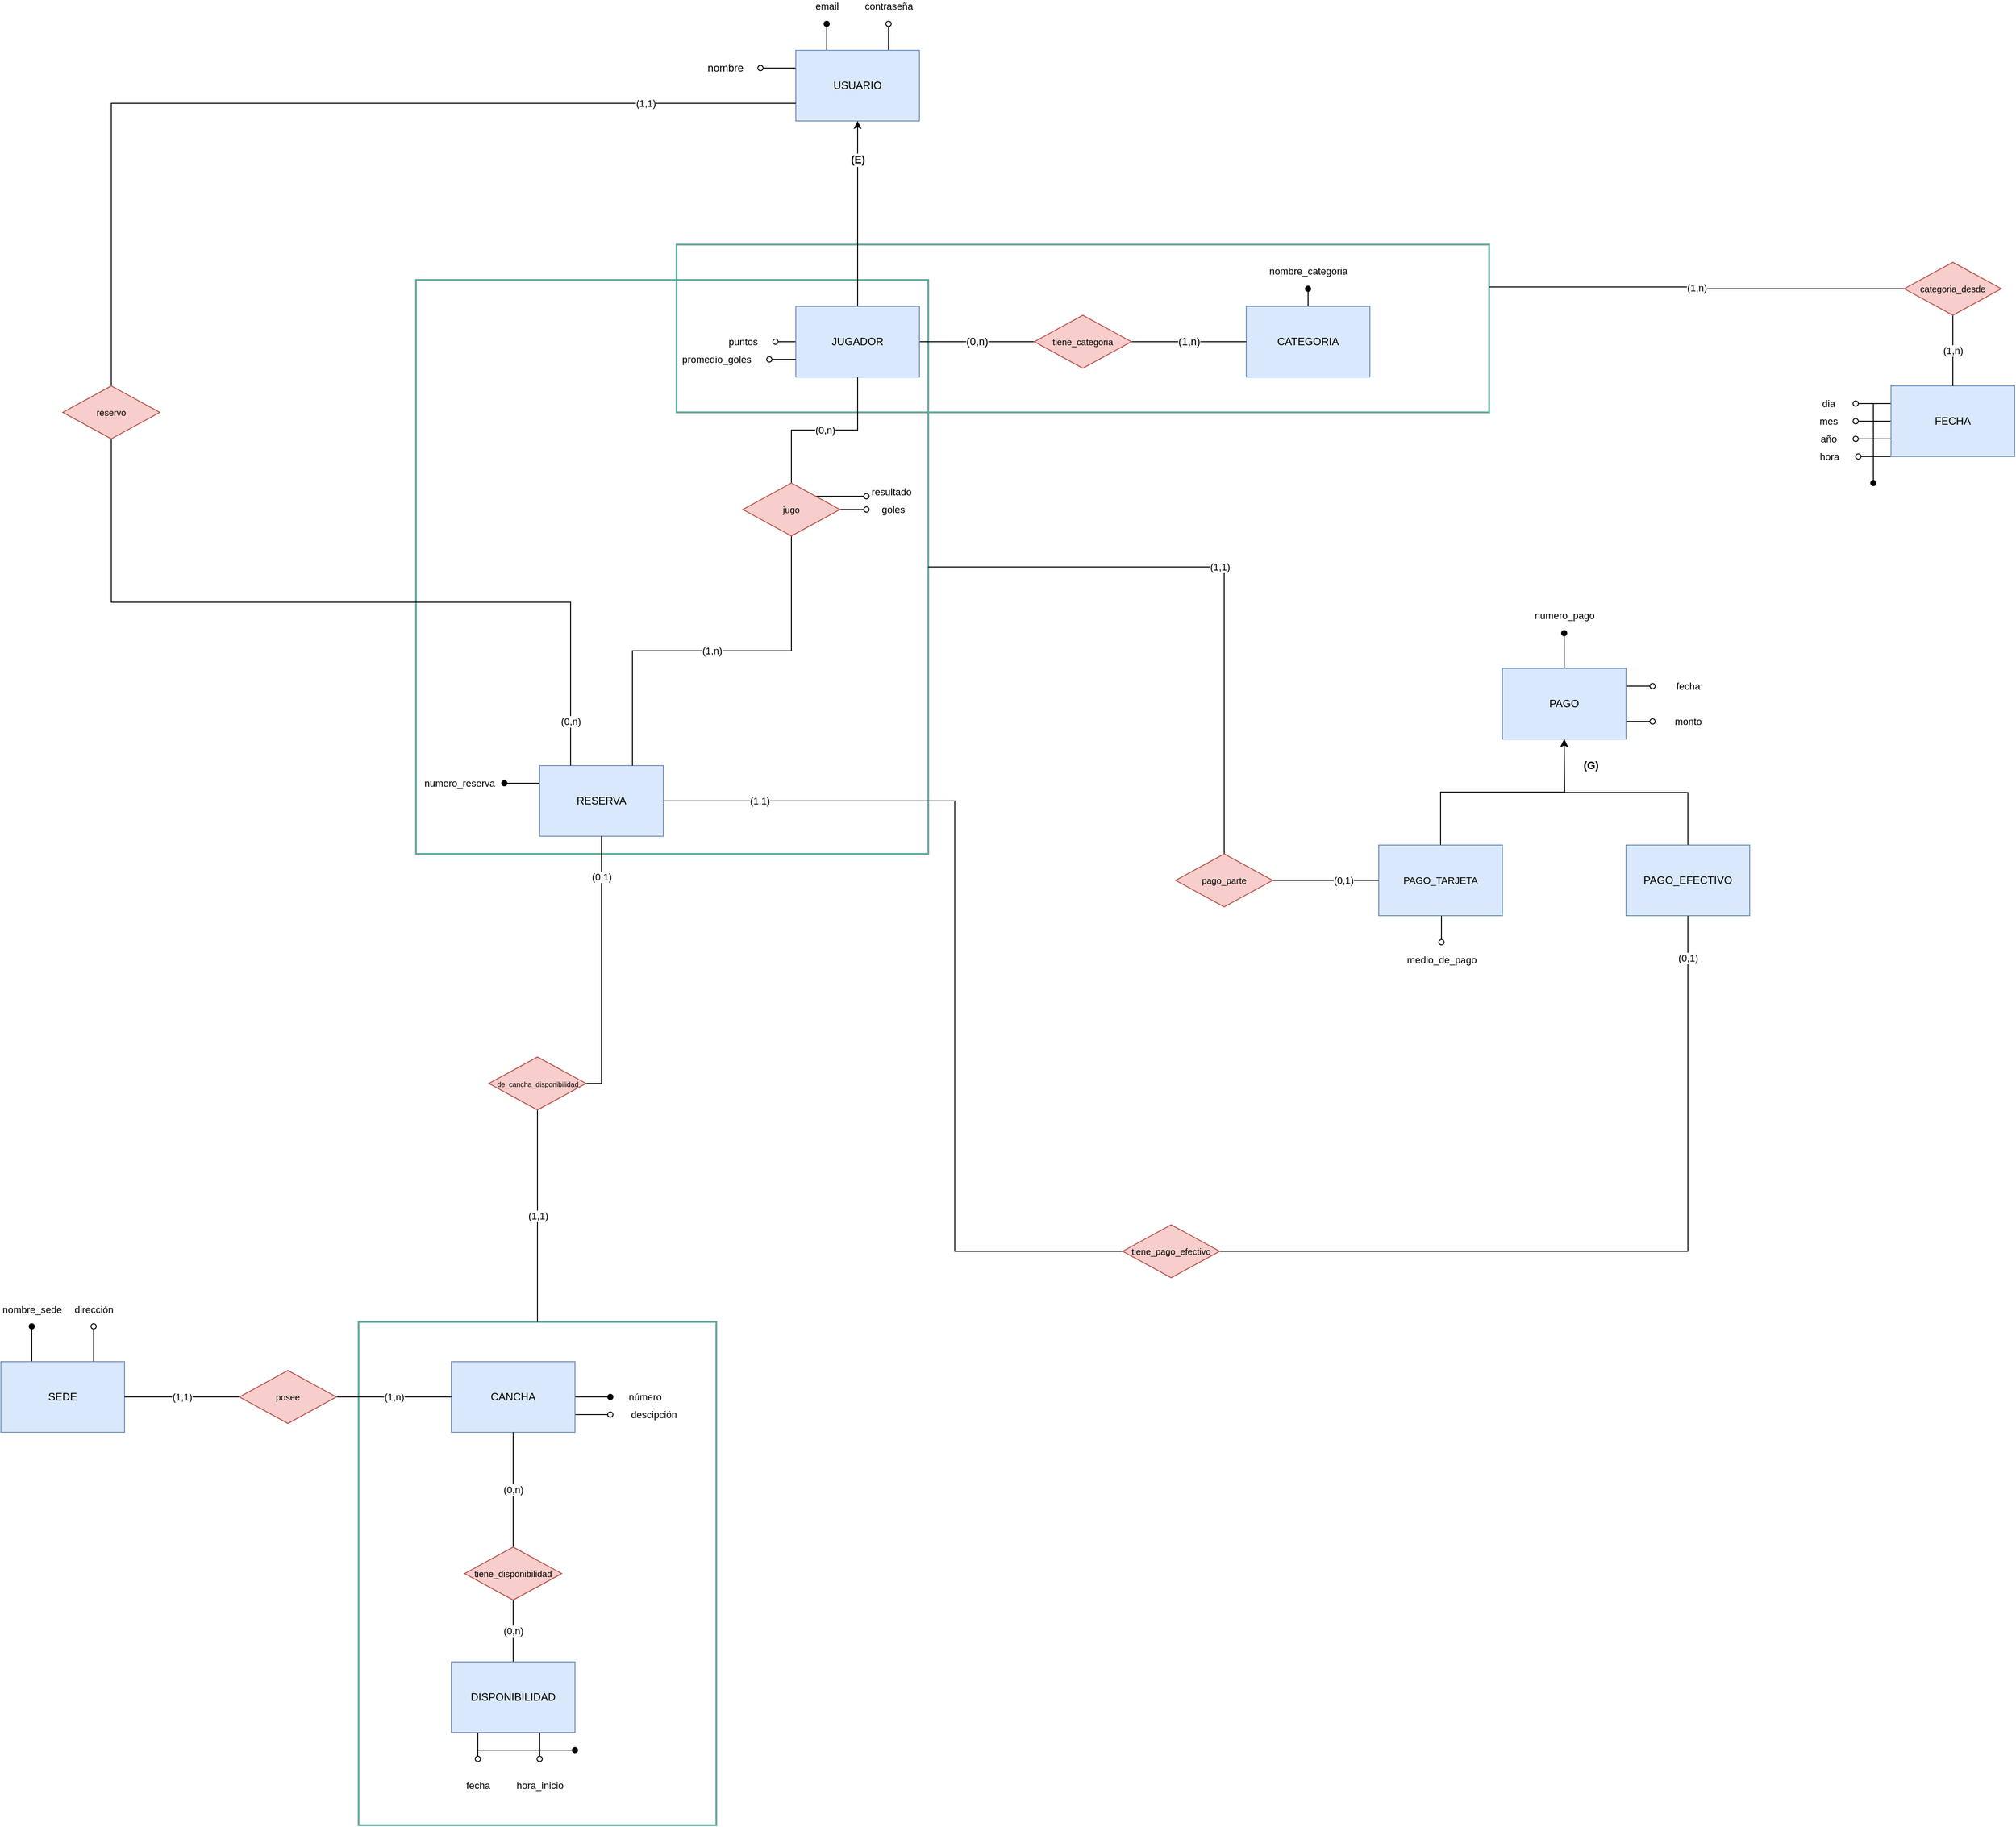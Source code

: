 <mxfile version="13.8.0" type="device"><diagram id="R2lEEEUBdFMjLlhIrx00" name="Page-1"><mxGraphModel dx="2881" dy="2127" grid="1" gridSize="10" guides="1" tooltips="1" connect="1" arrows="1" fold="1" page="1" pageScale="1" pageWidth="850" pageHeight="1100" background="#FFFFFF" math="0" shadow="0" extFonts="Permanent Marker^https://fonts.googleapis.com/css?family=Permanent+Marker"><root><mxCell id="0"/><mxCell id="1" parent="0"/><mxCell id="BPh5XTCDT2WyI2NIFhle-4" value="" style="rounded=0;whiteSpace=wrap;html=1;fillColor=none;strokeColor=#67AB9F;strokeWidth=2;" parent="1" vertex="1"><mxGeometry x="-65" y="30" width="920" height="190" as="geometry"/></mxCell><mxCell id="Ywkk9bYT6Yz2cY7bNHjs-11" value="" style="rounded=0;whiteSpace=wrap;html=1;strokeWidth=2;fillColor=none;strokeColor=#67AB9F;" parent="1" vertex="1"><mxGeometry x="-360" y="70" width="580" height="650" as="geometry"/></mxCell><mxCell id="kf0vM6OTvhmCCI-m05ix-49" value="" style="rounded=0;whiteSpace=wrap;html=1;fillColor=none;strokeColor=#67AB9F;strokeWidth=2;" parent="1" vertex="1"><mxGeometry x="-425" y="1250" width="405" height="570" as="geometry"/></mxCell><mxCell id="pbBQ82UkwCZ1x_WCsIeZ-78" value="email" style="edgeStyle=orthogonalEdgeStyle;rounded=0;orthogonalLoop=1;jettySize=auto;html=1;exitX=0.25;exitY=0;exitDx=0;exitDy=0;endArrow=oval;endFill=1;" parent="1" source="GshNVaEzF-OYgvFtha6f-1" edge="1"><mxGeometry x="1" y="20" relative="1" as="geometry"><mxPoint x="105" y="-220" as="targetPoint"/><mxPoint x="20" y="-20" as="offset"/></mxGeometry></mxCell><mxCell id="pbBQ82UkwCZ1x_WCsIeZ-79" value="contraseña" style="edgeStyle=orthogonalEdgeStyle;rounded=0;orthogonalLoop=1;jettySize=auto;html=1;exitX=0.75;exitY=0;exitDx=0;exitDy=0;endArrow=oval;endFill=0;" parent="1" source="GshNVaEzF-OYgvFtha6f-1" edge="1"><mxGeometry x="1" y="20" relative="1" as="geometry"><mxPoint x="175" y="-220" as="targetPoint"/><mxPoint x="20" y="-20" as="offset"/></mxGeometry></mxCell><mxCell id="Ldb_s0O-bu9Z8IbybprI-5" value="nombre" style="edgeStyle=orthogonalEdgeStyle;rounded=0;orthogonalLoop=1;jettySize=auto;html=1;exitX=0;exitY=0.25;exitDx=0;exitDy=0;fontSize=12;endArrow=oval;endFill=0;" edge="1" parent="1" source="GshNVaEzF-OYgvFtha6f-1"><mxGeometry x="1" y="40" relative="1" as="geometry"><mxPoint x="30" y="-170" as="targetPoint"/><Array as="points"><mxPoint x="45" y="-170"/></Array><mxPoint x="-40" y="-40" as="offset"/></mxGeometry></mxCell><mxCell id="GshNVaEzF-OYgvFtha6f-1" value="USUARIO" style="whiteSpace=wrap;html=1;align=center;fillColor=#dae8fc;strokeColor=#6c8ebf;" parent="1" vertex="1"><mxGeometry x="70" y="-190" width="140" height="80" as="geometry"/></mxCell><mxCell id="pbBQ82UkwCZ1x_WCsIeZ-85" value="descipción" style="edgeStyle=orthogonalEdgeStyle;rounded=0;orthogonalLoop=1;jettySize=auto;html=1;exitX=1;exitY=0.75;exitDx=0;exitDy=0;endArrow=oval;endFill=0;" parent="1" source="pbBQ82UkwCZ1x_WCsIeZ-7" edge="1"><mxGeometry x="1" y="50" relative="1" as="geometry"><mxPoint x="-140" y="1355" as="targetPoint"/><mxPoint x="50" y="50" as="offset"/></mxGeometry></mxCell><mxCell id="pbBQ82UkwCZ1x_WCsIeZ-86" value="número" style="edgeStyle=orthogonalEdgeStyle;rounded=0;orthogonalLoop=1;jettySize=auto;html=1;exitX=1;exitY=0.5;exitDx=0;exitDy=0;endArrow=oval;endFill=1;" parent="1" source="pbBQ82UkwCZ1x_WCsIeZ-7" edge="1"><mxGeometry x="1" y="40" relative="1" as="geometry"><mxPoint x="-140" y="1335" as="targetPoint"/><mxPoint x="40" y="40" as="offset"/></mxGeometry></mxCell><mxCell id="pbBQ82UkwCZ1x_WCsIeZ-7" value="CANCHA" style="whiteSpace=wrap;html=1;align=center;strokeColor=#6c8ebf;fillColor=#dae8fc;" parent="1" vertex="1"><mxGeometry x="-320" y="1295" width="140" height="80" as="geometry"/></mxCell><mxCell id="pbBQ82UkwCZ1x_WCsIeZ-80" value="nombre_sede" style="edgeStyle=orthogonalEdgeStyle;rounded=0;orthogonalLoop=1;jettySize=auto;html=1;exitX=0.25;exitY=0;exitDx=0;exitDy=0;endArrow=oval;endFill=1;" parent="1" source="pbBQ82UkwCZ1x_WCsIeZ-14" edge="1"><mxGeometry x="1" y="20" relative="1" as="geometry"><mxPoint x="-795" y="1255" as="targetPoint"/><mxPoint x="20" y="-20" as="offset"/></mxGeometry></mxCell><mxCell id="kf0vM6OTvhmCCI-m05ix-2" value="dirección" style="edgeStyle=orthogonalEdgeStyle;rounded=0;orthogonalLoop=1;jettySize=auto;html=1;exitX=0.75;exitY=0;exitDx=0;exitDy=0;endArrow=oval;endFill=0;" parent="1" source="pbBQ82UkwCZ1x_WCsIeZ-14" edge="1"><mxGeometry x="1" y="20" relative="1" as="geometry"><mxPoint x="-725" y="1255" as="targetPoint"/><mxPoint x="20" y="-20" as="offset"/></mxGeometry></mxCell><mxCell id="pbBQ82UkwCZ1x_WCsIeZ-14" value="SEDE" style="whiteSpace=wrap;html=1;align=center;strokeColor=#6c8ebf;fillColor=#dae8fc;" parent="1" vertex="1"><mxGeometry x="-830" y="1295" width="140" height="80" as="geometry"/></mxCell><mxCell id="pbBQ82UkwCZ1x_WCsIeZ-57" value="(1,1)" style="edgeStyle=orthogonalEdgeStyle;rounded=0;orthogonalLoop=1;jettySize=auto;html=1;exitX=0;exitY=0.5;exitDx=0;exitDy=0;entryX=1;entryY=0.5;entryDx=0;entryDy=0;endArrow=none;endFill=0;" parent="1" source="pbBQ82UkwCZ1x_WCsIeZ-56" target="pbBQ82UkwCZ1x_WCsIeZ-14" edge="1"><mxGeometry relative="1" as="geometry"/></mxCell><mxCell id="pbBQ82UkwCZ1x_WCsIeZ-58" value="(1,n)" style="edgeStyle=orthogonalEdgeStyle;rounded=0;orthogonalLoop=1;jettySize=auto;html=1;exitX=1;exitY=0.5;exitDx=0;exitDy=0;entryX=0;entryY=0.5;entryDx=0;entryDy=0;endArrow=none;endFill=0;" parent="1" source="pbBQ82UkwCZ1x_WCsIeZ-56" target="pbBQ82UkwCZ1x_WCsIeZ-7" edge="1"><mxGeometry relative="1" as="geometry"/></mxCell><mxCell id="pbBQ82UkwCZ1x_WCsIeZ-56" value="&lt;font style=&quot;font-size: 10px&quot;&gt;posee&lt;/font&gt;" style="shape=rhombus;perimeter=rhombusPerimeter;whiteSpace=wrap;html=1;align=center;strokeColor=#b85450;fontSize=12;fillColor=#f8cecc;" parent="1" vertex="1"><mxGeometry x="-560" y="1305" width="110" height="60" as="geometry"/></mxCell><mxCell id="BPh5XTCDT2WyI2NIFhle-3" value="nombre_categoria" style="edgeStyle=orthogonalEdgeStyle;rounded=0;orthogonalLoop=1;jettySize=auto;html=1;exitX=0.5;exitY=0;exitDx=0;exitDy=0;endArrow=oval;endFill=1;" parent="1" source="kf0vM6OTvhmCCI-m05ix-7" edge="1"><mxGeometry x="1" y="20" relative="1" as="geometry"><mxPoint x="650" y="80" as="targetPoint"/><mxPoint x="20" y="-20" as="offset"/></mxGeometry></mxCell><mxCell id="kf0vM6OTvhmCCI-m05ix-7" value="CATEGORIA" style="whiteSpace=wrap;html=1;align=center;fillColor=#dae8fc;strokeColor=#6c8ebf;" parent="1" vertex="1"><mxGeometry x="580" y="100" width="140" height="80" as="geometry"/></mxCell><mxCell id="Ldb_s0O-bu9Z8IbybprI-6" value="(1,n)" style="edgeStyle=orthogonalEdgeStyle;rounded=0;orthogonalLoop=1;jettySize=auto;html=1;exitX=1;exitY=0.5;exitDx=0;exitDy=0;entryX=0;entryY=0.5;entryDx=0;entryDy=0;endArrow=none;endFill=0;fontSize=12;" edge="1" parent="1" source="kf0vM6OTvhmCCI-m05ix-11" target="kf0vM6OTvhmCCI-m05ix-7"><mxGeometry relative="1" as="geometry"/></mxCell><mxCell id="Ldb_s0O-bu9Z8IbybprI-7" value="(0,n)" style="edgeStyle=orthogonalEdgeStyle;rounded=0;orthogonalLoop=1;jettySize=auto;html=1;exitX=0;exitY=0.5;exitDx=0;exitDy=0;entryX=1;entryY=0.5;entryDx=0;entryDy=0;endArrow=none;endFill=0;fontSize=12;" edge="1" parent="1" source="kf0vM6OTvhmCCI-m05ix-11" target="Ldb_s0O-bu9Z8IbybprI-3"><mxGeometry relative="1" as="geometry"/></mxCell><mxCell id="kf0vM6OTvhmCCI-m05ix-11" value="&lt;font style=&quot;font-size: 10px&quot;&gt;tiene_categoria&lt;/font&gt;" style="shape=rhombus;perimeter=rhombusPerimeter;whiteSpace=wrap;html=1;align=center;strokeColor=#b85450;fontSize=12;fillColor=#f8cecc;" parent="1" vertex="1"><mxGeometry x="340" y="110" width="110" height="60" as="geometry"/></mxCell><mxCell id="kf0vM6OTvhmCCI-m05ix-20" value="mes" style="edgeStyle=orthogonalEdgeStyle;rounded=0;orthogonalLoop=1;jettySize=auto;html=1;exitX=0;exitY=0.5;exitDx=0;exitDy=0;endArrow=oval;endFill=0;" parent="1" source="kf0vM6OTvhmCCI-m05ix-12" edge="1"><mxGeometry x="1" y="30" relative="1" as="geometry"><mxPoint x="1270" y="230" as="targetPoint"/><mxPoint x="-30" y="-30" as="offset"/></mxGeometry></mxCell><mxCell id="Ldb_s0O-bu9Z8IbybprI-13" value="dia" style="edgeStyle=orthogonalEdgeStyle;rounded=0;orthogonalLoop=1;jettySize=auto;html=1;exitX=0;exitY=0.25;exitDx=0;exitDy=0;endArrow=oval;endFill=0;fontSize=11;" edge="1" parent="1" source="kf0vM6OTvhmCCI-m05ix-12"><mxGeometry x="1" y="30" relative="1" as="geometry"><mxPoint x="1270" y="210" as="targetPoint"/><mxPoint x="-30" y="-30" as="offset"/></mxGeometry></mxCell><mxCell id="Ldb_s0O-bu9Z8IbybprI-14" value="año" style="edgeStyle=orthogonalEdgeStyle;rounded=0;orthogonalLoop=1;jettySize=auto;html=1;exitX=0;exitY=0.75;exitDx=0;exitDy=0;endArrow=oval;endFill=0;fontSize=11;" edge="1" parent="1" source="kf0vM6OTvhmCCI-m05ix-12"><mxGeometry x="1" y="30" relative="1" as="geometry"><mxPoint x="1270" y="250" as="targetPoint"/><mxPoint x="-30" y="-30" as="offset"/></mxGeometry></mxCell><mxCell id="Ldb_s0O-bu9Z8IbybprI-16" value="hora" style="edgeStyle=orthogonalEdgeStyle;rounded=0;orthogonalLoop=1;jettySize=auto;html=1;exitX=0;exitY=1;exitDx=0;exitDy=0;endArrow=oval;endFill=0;fontSize=11;" edge="1" parent="1" source="kf0vM6OTvhmCCI-m05ix-12"><mxGeometry x="1" y="33" relative="1" as="geometry"><mxPoint x="1273" y="270" as="targetPoint"/><mxPoint x="1303" y="270" as="sourcePoint"/><mxPoint x="-33" y="-33" as="offset"/></mxGeometry></mxCell><mxCell id="kf0vM6OTvhmCCI-m05ix-12" value="FECHA" style="whiteSpace=wrap;html=1;align=center;strokeColor=#6c8ebf;fillColor=#dae8fc;" parent="1" vertex="1"><mxGeometry x="1310" y="190" width="140" height="80" as="geometry"/></mxCell><mxCell id="kf0vM6OTvhmCCI-m05ix-31" value="numero_reserva" style="edgeStyle=orthogonalEdgeStyle;rounded=0;orthogonalLoop=1;jettySize=auto;html=1;exitX=0;exitY=0.25;exitDx=0;exitDy=0;endArrow=oval;endFill=1;" parent="1" source="kf0vM6OTvhmCCI-m05ix-19" edge="1"><mxGeometry x="1" y="50" relative="1" as="geometry"><mxPoint x="-260" y="640" as="targetPoint"/><mxPoint x="-50" y="-50" as="offset"/></mxGeometry></mxCell><mxCell id="kf0vM6OTvhmCCI-m05ix-19" value="RESERVA" style="whiteSpace=wrap;html=1;align=center;strokeColor=#6c8ebf;fillColor=#dae8fc;" parent="1" vertex="1"><mxGeometry x="-220" y="620" width="140" height="80" as="geometry"/></mxCell><mxCell id="kf0vM6OTvhmCCI-m05ix-23" value="(1,1)" style="edgeStyle=orthogonalEdgeStyle;rounded=0;orthogonalLoop=1;jettySize=auto;html=1;entryX=0;entryY=0.75;entryDx=0;entryDy=0;endArrow=none;endFill=0;" parent="1" source="kf0vM6OTvhmCCI-m05ix-21" target="GshNVaEzF-OYgvFtha6f-1" edge="1"><mxGeometry x="0.69" relative="1" as="geometry"><Array as="points"><mxPoint x="-705" y="-130"/></Array><mxPoint x="-1" as="offset"/></mxGeometry></mxCell><mxCell id="kf0vM6OTvhmCCI-m05ix-30" value="(0,n)" style="edgeStyle=orthogonalEdgeStyle;rounded=0;orthogonalLoop=1;jettySize=auto;html=1;exitX=0.5;exitY=1;exitDx=0;exitDy=0;entryX=0.25;entryY=0;entryDx=0;entryDy=0;endArrow=none;endFill=0;" parent="1" source="kf0vM6OTvhmCCI-m05ix-21" target="kf0vM6OTvhmCCI-m05ix-19" edge="1"><mxGeometry x="0.888" relative="1" as="geometry"><mxPoint as="offset"/></mxGeometry></mxCell><mxCell id="kf0vM6OTvhmCCI-m05ix-21" value="&lt;font style=&quot;font-size: 10px&quot;&gt;reservo&lt;/font&gt;" style="shape=rhombus;perimeter=rhombusPerimeter;whiteSpace=wrap;html=1;align=center;strokeColor=#b85450;fontSize=12;fillColor=#f8cecc;" parent="1" vertex="1"><mxGeometry x="-760" y="190" width="110" height="60" as="geometry"/></mxCell><mxCell id="kf0vM6OTvhmCCI-m05ix-27" value="(0,n)" style="edgeStyle=orthogonalEdgeStyle;rounded=0;orthogonalLoop=1;jettySize=auto;html=1;entryX=0.5;entryY=1;entryDx=0;entryDy=0;endArrow=none;endFill=0;" parent="1" source="kf0vM6OTvhmCCI-m05ix-26" target="Ldb_s0O-bu9Z8IbybprI-3" edge="1"><mxGeometry relative="1" as="geometry"><mxPoint x="10.0" y="380.0" as="targetPoint"/></mxGeometry></mxCell><mxCell id="kf0vM6OTvhmCCI-m05ix-28" value="(1,n)" style="edgeStyle=orthogonalEdgeStyle;rounded=0;orthogonalLoop=1;jettySize=auto;html=1;exitX=0.5;exitY=1;exitDx=0;exitDy=0;entryX=0.75;entryY=0;entryDx=0;entryDy=0;endArrow=none;endFill=0;" parent="1" source="kf0vM6OTvhmCCI-m05ix-26" target="kf0vM6OTvhmCCI-m05ix-19" edge="1"><mxGeometry relative="1" as="geometry"/></mxCell><mxCell id="kf0vM6OTvhmCCI-m05ix-37" value="goles" style="edgeStyle=orthogonalEdgeStyle;rounded=0;orthogonalLoop=1;jettySize=auto;html=1;exitX=1;exitY=0.5;exitDx=0;exitDy=0;endArrow=oval;endFill=0;" parent="1" source="kf0vM6OTvhmCCI-m05ix-26" edge="1"><mxGeometry x="1" y="30" relative="1" as="geometry"><mxPoint x="150" y="330" as="targetPoint"/><mxPoint x="30" y="30" as="offset"/></mxGeometry></mxCell><mxCell id="kf0vM6OTvhmCCI-m05ix-38" value="resultado" style="edgeStyle=orthogonalEdgeStyle;rounded=0;orthogonalLoop=1;jettySize=auto;html=1;exitX=1;exitY=0;exitDx=0;exitDy=0;endArrow=oval;endFill=0;" parent="1" source="kf0vM6OTvhmCCI-m05ix-26" edge="1"><mxGeometry x="1" y="30" relative="1" as="geometry"><mxPoint x="150" y="315" as="targetPoint"/><mxPoint x="30" y="25" as="offset"/></mxGeometry></mxCell><mxCell id="kf0vM6OTvhmCCI-m05ix-26" value="&lt;span style=&quot;font-size: 10px&quot;&gt;jugo&lt;/span&gt;" style="shape=rhombus;perimeter=rhombusPerimeter;whiteSpace=wrap;html=1;align=center;strokeColor=#b85450;fontSize=12;fillColor=#f8cecc;" parent="1" vertex="1"><mxGeometry x="10" y="300" width="110" height="60" as="geometry"/></mxCell><mxCell id="kf0vM6OTvhmCCI-m05ix-41" value="fecha" style="edgeStyle=orthogonalEdgeStyle;rounded=0;orthogonalLoop=1;jettySize=auto;html=1;exitX=0.25;exitY=1;exitDx=0;exitDy=0;endArrow=oval;endFill=0;" parent="1" source="kf0vM6OTvhmCCI-m05ix-39" edge="1"><mxGeometry x="1" y="30" relative="1" as="geometry"><mxPoint x="-290" y="1745" as="targetPoint"/><mxPoint x="-30" y="30" as="offset"/></mxGeometry></mxCell><mxCell id="kf0vM6OTvhmCCI-m05ix-42" value="hora_inicio" style="edgeStyle=orthogonalEdgeStyle;rounded=0;orthogonalLoop=1;jettySize=auto;html=1;exitX=0.75;exitY=1;exitDx=0;exitDy=0;endArrow=oval;endFill=0;" parent="1" source="kf0vM6OTvhmCCI-m05ix-39" edge="1"><mxGeometry x="1" y="30" relative="1" as="geometry"><mxPoint x="-220" y="1745" as="targetPoint"/><mxPoint x="-30" y="30" as="offset"/></mxGeometry></mxCell><mxCell id="kf0vM6OTvhmCCI-m05ix-47" value="(0,n)" style="edgeStyle=orthogonalEdgeStyle;rounded=0;orthogonalLoop=1;jettySize=auto;html=1;entryX=0.5;entryY=1;entryDx=0;entryDy=0;endArrow=none;endFill=0;" parent="1" source="kf0vM6OTvhmCCI-m05ix-39" target="kf0vM6OTvhmCCI-m05ix-43" edge="1"><mxGeometry relative="1" as="geometry"/></mxCell><mxCell id="kf0vM6OTvhmCCI-m05ix-39" value="DISPONIBILIDAD" style="whiteSpace=wrap;html=1;align=center;strokeColor=#6c8ebf;fillColor=#dae8fc;" parent="1" vertex="1"><mxGeometry x="-320" y="1635" width="140" height="80" as="geometry"/></mxCell><mxCell id="kf0vM6OTvhmCCI-m05ix-45" value="(0,n)" style="edgeStyle=orthogonalEdgeStyle;rounded=0;orthogonalLoop=1;jettySize=auto;html=1;entryX=0.5;entryY=1;entryDx=0;entryDy=0;endArrow=none;endFill=0;" parent="1" source="kf0vM6OTvhmCCI-m05ix-43" target="pbBQ82UkwCZ1x_WCsIeZ-7" edge="1"><mxGeometry relative="1" as="geometry"/></mxCell><mxCell id="kf0vM6OTvhmCCI-m05ix-43" value="&lt;span style=&quot;font-size: 10px&quot;&gt;tiene_disponibilidad&lt;/span&gt;" style="shape=rhombus;perimeter=rhombusPerimeter;whiteSpace=wrap;html=1;align=center;strokeColor=#b85450;fontSize=12;fillColor=#f8cecc;" parent="1" vertex="1"><mxGeometry x="-305" y="1505" width="110" height="60" as="geometry"/></mxCell><mxCell id="kf0vM6OTvhmCCI-m05ix-51" value="(0,1)" style="edgeStyle=orthogonalEdgeStyle;rounded=0;orthogonalLoop=1;jettySize=auto;html=1;entryX=0.5;entryY=1;entryDx=0;entryDy=0;endArrow=none;endFill=0;exitX=1;exitY=0.5;exitDx=0;exitDy=0;" parent="1" source="kf0vM6OTvhmCCI-m05ix-48" target="kf0vM6OTvhmCCI-m05ix-19" edge="1"><mxGeometry x="0.692" relative="1" as="geometry"><Array as="points"><mxPoint x="-150" y="980"/></Array><mxPoint as="offset"/></mxGeometry></mxCell><mxCell id="Ldb_s0O-bu9Z8IbybprI-21" value="(1,1)" style="edgeStyle=orthogonalEdgeStyle;rounded=0;orthogonalLoop=1;jettySize=auto;html=1;exitX=0.5;exitY=1;exitDx=0;exitDy=0;entryX=0.5;entryY=0;entryDx=0;entryDy=0;endArrow=none;endFill=0;fontSize=11;" edge="1" parent="1" source="kf0vM6OTvhmCCI-m05ix-48" target="kf0vM6OTvhmCCI-m05ix-49"><mxGeometry relative="1" as="geometry"><Array as="points"><mxPoint x="-222" y="1030"/><mxPoint x="-222" y="1030"/></Array></mxGeometry></mxCell><mxCell id="kf0vM6OTvhmCCI-m05ix-48" value="&lt;font style=&quot;font-size: 8px&quot;&gt;de_cancha_disponibilidad&lt;/font&gt;" style="shape=rhombus;perimeter=rhombusPerimeter;whiteSpace=wrap;html=1;align=center;strokeColor=#b85450;fontSize=12;fillColor=#f8cecc;" parent="1" vertex="1"><mxGeometry x="-277.5" y="950" width="110" height="60" as="geometry"/></mxCell><mxCell id="BPh5XTCDT2WyI2NIFhle-2" value="" style="endArrow=oval;html=1;endFill=1;" parent="1" edge="1"><mxGeometry width="50" height="50" relative="1" as="geometry"><mxPoint x="-290" y="1735" as="sourcePoint"/><mxPoint x="-180" y="1735" as="targetPoint"/></mxGeometry></mxCell><mxCell id="BPh5XTCDT2WyI2NIFhle-8" value="(1,n)" style="edgeStyle=orthogonalEdgeStyle;rounded=0;orthogonalLoop=1;jettySize=auto;html=1;entryX=0.5;entryY=0;entryDx=0;entryDy=0;endArrow=none;endFill=0;" parent="1" source="BPh5XTCDT2WyI2NIFhle-7" target="kf0vM6OTvhmCCI-m05ix-12" edge="1"><mxGeometry relative="1" as="geometry"/></mxCell><mxCell id="BPh5XTCDT2WyI2NIFhle-9" value="(1,n)" style="edgeStyle=orthogonalEdgeStyle;rounded=0;orthogonalLoop=1;jettySize=auto;html=1;entryX=1;entryY=0.25;entryDx=0;entryDy=0;endArrow=none;endFill=0;" parent="1" source="BPh5XTCDT2WyI2NIFhle-7" target="BPh5XTCDT2WyI2NIFhle-4" edge="1"><mxGeometry relative="1" as="geometry"><Array as="points"><mxPoint x="1090" y="80"/><mxPoint x="1090" y="78"/><mxPoint x="855" y="78"/></Array></mxGeometry></mxCell><mxCell id="BPh5XTCDT2WyI2NIFhle-7" value="&lt;span style=&quot;font-size: 10px&quot;&gt;categoria_desde&lt;/span&gt;" style="shape=rhombus;perimeter=rhombusPerimeter;whiteSpace=wrap;html=1;align=center;strokeColor=#b85450;fontSize=12;fillColor=#f8cecc;" parent="1" vertex="1"><mxGeometry x="1325" y="50" width="110" height="60" as="geometry"/></mxCell><mxCell id="Ywkk9bYT6Yz2cY7bNHjs-7" value="numero_pago" style="edgeStyle=orthogonalEdgeStyle;rounded=0;orthogonalLoop=1;jettySize=auto;html=1;exitX=0.5;exitY=0;exitDx=0;exitDy=0;endArrow=oval;endFill=1;" parent="1" source="Ywkk9bYT6Yz2cY7bNHjs-1" edge="1"><mxGeometry x="1" y="20" relative="1" as="geometry"><mxPoint x="939.941" y="470" as="targetPoint"/><mxPoint x="20" y="-20" as="offset"/></mxGeometry></mxCell><mxCell id="Ywkk9bYT6Yz2cY7bNHjs-17" value="fecha" style="edgeStyle=orthogonalEdgeStyle;rounded=0;orthogonalLoop=1;jettySize=auto;html=1;exitX=1;exitY=0.25;exitDx=0;exitDy=0;endArrow=oval;endFill=0;strokeWidth=1;" parent="1" source="Ywkk9bYT6Yz2cY7bNHjs-1" edge="1"><mxGeometry x="1" y="40" relative="1" as="geometry"><mxPoint x="1040" y="530" as="targetPoint"/><mxPoint x="40" y="40" as="offset"/></mxGeometry></mxCell><mxCell id="Ywkk9bYT6Yz2cY7bNHjs-19" value="monto" style="edgeStyle=orthogonalEdgeStyle;rounded=0;orthogonalLoop=1;jettySize=auto;html=1;exitX=1;exitY=0.75;exitDx=0;exitDy=0;endArrow=oval;endFill=0;strokeWidth=1;" parent="1" source="Ywkk9bYT6Yz2cY7bNHjs-1" edge="1"><mxGeometry x="1" y="40" relative="1" as="geometry"><mxPoint x="1040" y="570" as="targetPoint"/><mxPoint x="40" y="40" as="offset"/></mxGeometry></mxCell><mxCell id="Ywkk9bYT6Yz2cY7bNHjs-1" value="PAGO" style="whiteSpace=wrap;html=1;align=center;strokeColor=#6c8ebf;fillColor=#dae8fc;" parent="1" vertex="1"><mxGeometry x="870" y="510" width="140" height="80" as="geometry"/></mxCell><mxCell id="g793X1_4cLPL2fpCun10-4" style="edgeStyle=orthogonalEdgeStyle;rounded=0;orthogonalLoop=1;jettySize=auto;html=1;exitX=0.5;exitY=0;exitDx=0;exitDy=0;entryX=0.5;entryY=1;entryDx=0;entryDy=0;" parent="1" source="Ywkk9bYT6Yz2cY7bNHjs-2" target="Ywkk9bYT6Yz2cY7bNHjs-1" edge="1"><mxGeometry relative="1" as="geometry"/></mxCell><mxCell id="Ldb_s0O-bu9Z8IbybprI-34" value="medio_de_pago" style="edgeStyle=orthogonalEdgeStyle;rounded=0;orthogonalLoop=1;jettySize=auto;html=1;exitX=0.5;exitY=1;exitDx=0;exitDy=0;endArrow=oval;endFill=0;fontSize=11;" edge="1" parent="1" source="Ywkk9bYT6Yz2cY7bNHjs-2"><mxGeometry x="1" y="20" relative="1" as="geometry"><mxPoint x="801" y="820" as="targetPoint"/><mxPoint x="-20" y="20" as="offset"/></mxGeometry></mxCell><mxCell id="Ywkk9bYT6Yz2cY7bNHjs-2" value="&lt;font style=&quot;font-size: 11px&quot;&gt;PAGO_TARJETA&lt;/font&gt;" style="whiteSpace=wrap;html=1;align=center;strokeColor=#6c8ebf;fillColor=#dae8fc;" parent="1" vertex="1"><mxGeometry x="730" y="710" width="140" height="80" as="geometry"/></mxCell><mxCell id="Ywkk9bYT6Yz2cY7bNHjs-6" value="(G)" style="text;html=1;align=center;verticalAlign=middle;resizable=0;points=[];autosize=1;fontStyle=1" parent="1" vertex="1"><mxGeometry x="955" y="610" width="30" height="20" as="geometry"/></mxCell><mxCell id="Ywkk9bYT6Yz2cY7bNHjs-29" value="(1,1)" style="edgeStyle=orthogonalEdgeStyle;rounded=0;orthogonalLoop=1;jettySize=auto;html=1;exitX=0;exitY=0.5;exitDx=0;exitDy=0;entryX=1;entryY=0.5;entryDx=0;entryDy=0;endArrow=none;endFill=0;strokeWidth=1;" parent="1" source="Ywkk9bYT6Yz2cY7bNHjs-27" target="kf0vM6OTvhmCCI-m05ix-19" edge="1"><mxGeometry x="0.789" relative="1" as="geometry"><mxPoint as="offset"/><Array as="points"><mxPoint x="250" y="1170"/><mxPoint x="250" y="660"/></Array></mxGeometry></mxCell><mxCell id="g793X1_4cLPL2fpCun10-10" value="(0,1)" style="edgeStyle=orthogonalEdgeStyle;rounded=0;orthogonalLoop=1;jettySize=auto;html=1;exitX=1;exitY=0.5;exitDx=0;exitDy=0;entryX=0.5;entryY=1;entryDx=0;entryDy=0;endArrow=none;endFill=0;" parent="1" source="Ywkk9bYT6Yz2cY7bNHjs-27" target="Ywkk9bYT6Yz2cY7bNHjs-35" edge="1"><mxGeometry x="0.895" relative="1" as="geometry"><mxPoint as="offset"/></mxGeometry></mxCell><mxCell id="Ywkk9bYT6Yz2cY7bNHjs-27" value="&lt;span style=&quot;font-size: 10px&quot;&gt;tiene_pago_efectivo&lt;/span&gt;" style="shape=rhombus;perimeter=rhombusPerimeter;whiteSpace=wrap;html=1;align=center;strokeColor=#b85450;fontSize=12;fillColor=#f8cecc;" parent="1" vertex="1"><mxGeometry x="440" y="1140" width="110" height="60" as="geometry"/></mxCell><mxCell id="g793X1_4cLPL2fpCun10-6" style="edgeStyle=orthogonalEdgeStyle;rounded=0;orthogonalLoop=1;jettySize=auto;html=1;exitX=0.5;exitY=0;exitDx=0;exitDy=0;" parent="1" source="Ywkk9bYT6Yz2cY7bNHjs-35" edge="1"><mxGeometry relative="1" as="geometry"><mxPoint x="940" y="590" as="targetPoint"/></mxGeometry></mxCell><mxCell id="Ywkk9bYT6Yz2cY7bNHjs-35" value="PAGO_EFECTIVO" style="whiteSpace=wrap;html=1;align=center;strokeColor=#6c8ebf;fillColor=#dae8fc;" parent="1" vertex="1"><mxGeometry x="1010" y="710" width="140" height="80" as="geometry"/></mxCell><mxCell id="g793X1_4cLPL2fpCun10-12" value="(1,1)" style="edgeStyle=orthogonalEdgeStyle;rounded=0;orthogonalLoop=1;jettySize=auto;html=1;exitX=0.5;exitY=0;exitDx=0;exitDy=0;entryX=1;entryY=0.5;entryDx=0;entryDy=0;endArrow=none;endFill=0;" parent="1" source="g793X1_4cLPL2fpCun10-11" target="Ywkk9bYT6Yz2cY7bNHjs-11" edge="1"><mxGeometry relative="1" as="geometry"/></mxCell><mxCell id="g793X1_4cLPL2fpCun10-13" value="(0,1)" style="edgeStyle=orthogonalEdgeStyle;rounded=0;orthogonalLoop=1;jettySize=auto;html=1;exitX=1;exitY=0.5;exitDx=0;exitDy=0;entryX=0;entryY=0.5;entryDx=0;entryDy=0;endArrow=none;endFill=0;" parent="1" source="g793X1_4cLPL2fpCun10-11" target="Ywkk9bYT6Yz2cY7bNHjs-2" edge="1"><mxGeometry x="0.333" relative="1" as="geometry"><mxPoint as="offset"/></mxGeometry></mxCell><mxCell id="g793X1_4cLPL2fpCun10-11" value="&lt;span style=&quot;font-size: 10px&quot;&gt;pago_parte&lt;/span&gt;" style="shape=rhombus;perimeter=rhombusPerimeter;whiteSpace=wrap;html=1;align=center;strokeColor=#b85450;fontSize=12;fillColor=#f8cecc;" parent="1" vertex="1"><mxGeometry x="500" y="720" width="110" height="60" as="geometry"/></mxCell><mxCell id="Ldb_s0O-bu9Z8IbybprI-4" value="(E)" style="edgeStyle=orthogonalEdgeStyle;rounded=0;orthogonalLoop=1;jettySize=auto;html=1;exitX=0.5;exitY=0;exitDx=0;exitDy=0;entryX=0.5;entryY=1;entryDx=0;entryDy=0;fontStyle=1;fontSize=12;" edge="1" parent="1" source="Ldb_s0O-bu9Z8IbybprI-3" target="GshNVaEzF-OYgvFtha6f-1"><mxGeometry x="0.586" relative="1" as="geometry"><Array as="points"><mxPoint x="140" y="50"/><mxPoint x="140" y="50"/></Array><mxPoint as="offset"/></mxGeometry></mxCell><mxCell id="Ldb_s0O-bu9Z8IbybprI-24" value="puntos" style="edgeStyle=orthogonalEdgeStyle;rounded=0;orthogonalLoop=1;jettySize=auto;html=1;exitX=0;exitY=0.5;exitDx=0;exitDy=0;endArrow=oval;endFill=0;fontSize=11;" edge="1" parent="1" source="Ldb_s0O-bu9Z8IbybprI-3"><mxGeometry x="1" y="37" relative="1" as="geometry"><mxPoint x="67" y="140" as="sourcePoint"/><mxPoint x="47" y="140" as="targetPoint"/><mxPoint x="-37" y="-37" as="offset"/></mxGeometry></mxCell><mxCell id="Ldb_s0O-bu9Z8IbybprI-3" value="JUGADOR" style="whiteSpace=wrap;html=1;align=center;fillColor=#dae8fc;strokeColor=#6c8ebf;" vertex="1" parent="1"><mxGeometry x="70" y="100" width="140" height="80" as="geometry"/></mxCell><mxCell id="Ldb_s0O-bu9Z8IbybprI-17" value="" style="endArrow=oval;html=1;endFill=1;" edge="1" parent="1"><mxGeometry width="50" height="50" relative="1" as="geometry"><mxPoint x="1290" y="210" as="sourcePoint"/><mxPoint x="1290" y="300" as="targetPoint"/></mxGeometry></mxCell><mxCell id="Ldb_s0O-bu9Z8IbybprI-27" value="promedio_goles" style="edgeStyle=orthogonalEdgeStyle;rounded=0;orthogonalLoop=1;jettySize=auto;html=1;endArrow=oval;endFill=0;fontSize=11;exitX=0;exitY=0.75;exitDx=0;exitDy=0;" edge="1" parent="1" source="Ldb_s0O-bu9Z8IbybprI-3"><mxGeometry x="1" y="60" relative="1" as="geometry"><mxPoint x="80" y="163" as="sourcePoint"/><mxPoint x="40" y="160" as="targetPoint"/><mxPoint x="-60" y="-60" as="offset"/><Array as="points"><mxPoint x="50" y="160"/></Array></mxGeometry></mxCell></root></mxGraphModel></diagram></mxfile>